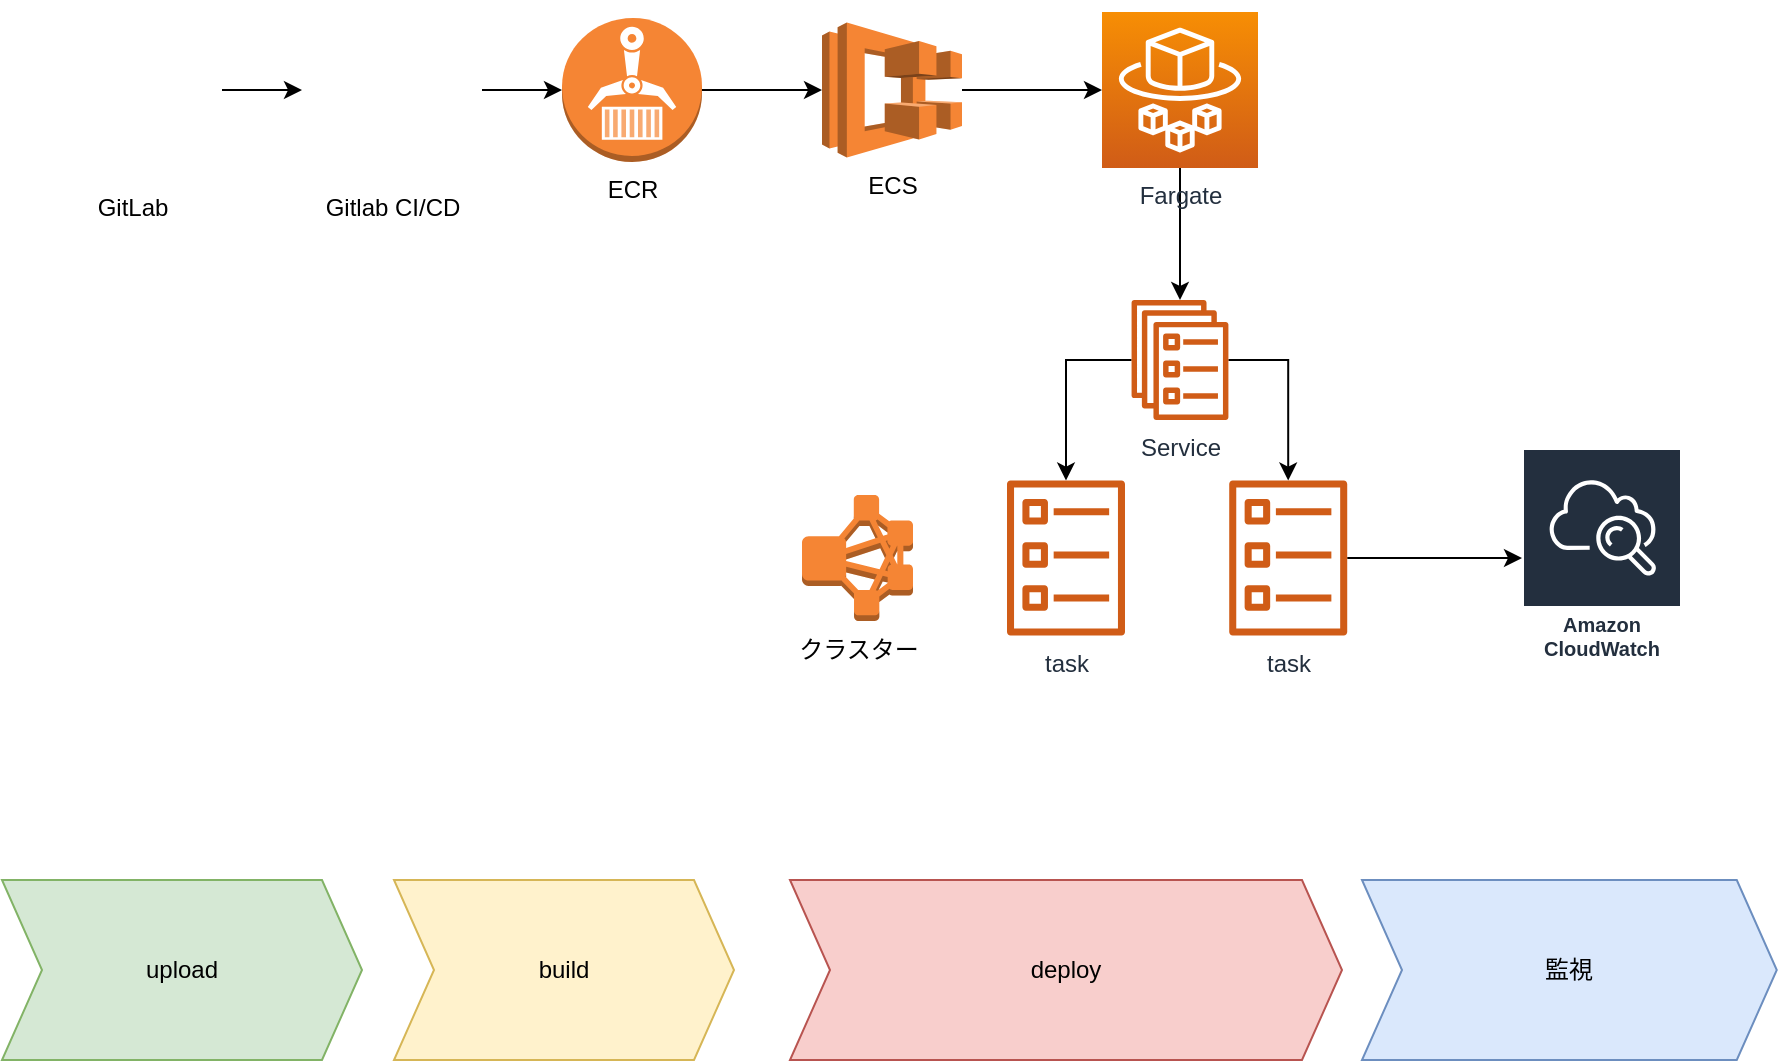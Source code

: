 <mxfile version="13.10.4" type="github"><diagram id="HuS5JXKCkpTlU-uOXUIF" name="Page-1"><mxGraphModel dx="786" dy="514" grid="1" gridSize="10" guides="1" tooltips="1" connect="1" arrows="1" fold="1" page="1" pageScale="1" pageWidth="827" pageHeight="1169" math="0" shadow="0"><root><mxCell id="0"/><mxCell id="1" parent="0"/><mxCell id="lDHNUuKEwj0EW5Pb3TRe-19" style="edgeStyle=orthogonalEdgeStyle;rounded=0;orthogonalLoop=1;jettySize=auto;html=1;entryX=0;entryY=0.5;entryDx=0;entryDy=0;" edge="1" parent="1" source="lDHNUuKEwj0EW5Pb3TRe-4" target="lDHNUuKEwj0EW5Pb3TRe-13"><mxGeometry relative="1" as="geometry"/></mxCell><mxCell id="lDHNUuKEwj0EW5Pb3TRe-4" value="GitLab&lt;br&gt;" style="shape=image;html=1;verticalAlign=top;verticalLabelPosition=bottom;labelBackgroundColor=#ffffff;imageAspect=0;aspect=fixed;image=https://cdn4.iconfinder.com/data/icons/logos-and-brands/512/144_Gitlab_logo_logos-128.png" vertex="1" parent="1"><mxGeometry x="40" y="80" width="90" height="90" as="geometry"/></mxCell><mxCell id="lDHNUuKEwj0EW5Pb3TRe-5" value="クラスター" style="outlineConnect=0;dashed=0;verticalLabelPosition=bottom;verticalAlign=top;align=center;html=1;shape=mxgraph.aws3.emr_cluster;fillColor=#F58534;gradientColor=none;" vertex="1" parent="1"><mxGeometry x="420" y="327.5" width="55.5" height="63" as="geometry"/></mxCell><mxCell id="lDHNUuKEwj0EW5Pb3TRe-21" style="edgeStyle=orthogonalEdgeStyle;rounded=0;orthogonalLoop=1;jettySize=auto;html=1;" edge="1" parent="1" source="lDHNUuKEwj0EW5Pb3TRe-6" target="lDHNUuKEwj0EW5Pb3TRe-7"><mxGeometry relative="1" as="geometry"/></mxCell><mxCell id="lDHNUuKEwj0EW5Pb3TRe-6" value="ECR" style="outlineConnect=0;dashed=0;verticalLabelPosition=bottom;verticalAlign=top;align=center;html=1;shape=mxgraph.aws3.ecr;fillColor=#F58534;gradientColor=none;" vertex="1" parent="1"><mxGeometry x="300" y="89" width="70" height="72" as="geometry"/></mxCell><mxCell id="lDHNUuKEwj0EW5Pb3TRe-22" style="edgeStyle=orthogonalEdgeStyle;rounded=0;orthogonalLoop=1;jettySize=auto;html=1;" edge="1" parent="1" source="lDHNUuKEwj0EW5Pb3TRe-7" target="lDHNUuKEwj0EW5Pb3TRe-14"><mxGeometry relative="1" as="geometry"/></mxCell><mxCell id="lDHNUuKEwj0EW5Pb3TRe-7" value="ECS" style="outlineConnect=0;dashed=0;verticalLabelPosition=bottom;verticalAlign=top;align=center;html=1;shape=mxgraph.aws3.ecs;fillColor=#F58534;gradientColor=none;" vertex="1" parent="1"><mxGeometry x="430" y="91.25" width="70" height="67.5" as="geometry"/></mxCell><mxCell id="lDHNUuKEwj0EW5Pb3TRe-16" style="edgeStyle=orthogonalEdgeStyle;rounded=0;orthogonalLoop=1;jettySize=auto;html=1;" edge="1" parent="1" source="lDHNUuKEwj0EW5Pb3TRe-8" target="lDHNUuKEwj0EW5Pb3TRe-9"><mxGeometry relative="1" as="geometry"/></mxCell><mxCell id="lDHNUuKEwj0EW5Pb3TRe-18" style="edgeStyle=orthogonalEdgeStyle;rounded=0;orthogonalLoop=1;jettySize=auto;html=1;" edge="1" parent="1" source="lDHNUuKEwj0EW5Pb3TRe-8" target="lDHNUuKEwj0EW5Pb3TRe-17"><mxGeometry relative="1" as="geometry"/></mxCell><mxCell id="lDHNUuKEwj0EW5Pb3TRe-8" value="Service" style="outlineConnect=0;fontColor=#232F3E;gradientColor=none;fillColor=#D05C17;strokeColor=none;dashed=0;verticalLabelPosition=bottom;verticalAlign=top;align=center;html=1;fontSize=12;fontStyle=0;aspect=fixed;pointerEvents=1;shape=mxgraph.aws4.ecs_service;" vertex="1" parent="1"><mxGeometry x="584.38" y="230" width="49.23" height="60" as="geometry"/></mxCell><mxCell id="lDHNUuKEwj0EW5Pb3TRe-9" value="task" style="outlineConnect=0;fontColor=#232F3E;gradientColor=none;fillColor=#D05C17;strokeColor=none;dashed=0;verticalLabelPosition=bottom;verticalAlign=top;align=center;html=1;fontSize=12;fontStyle=0;aspect=fixed;pointerEvents=1;shape=mxgraph.aws4.ecs_task;" vertex="1" parent="1"><mxGeometry x="522.5" y="320" width="59" height="78" as="geometry"/></mxCell><mxCell id="lDHNUuKEwj0EW5Pb3TRe-11" value="upload" style="shape=step;perimeter=stepPerimeter;whiteSpace=wrap;html=1;fixedSize=1;fillColor=#d5e8d4;strokeColor=#82b366;" vertex="1" parent="1"><mxGeometry x="20" y="520" width="180" height="90" as="geometry"/></mxCell><mxCell id="lDHNUuKEwj0EW5Pb3TRe-12" value="build" style="shape=step;perimeter=stepPerimeter;whiteSpace=wrap;html=1;fixedSize=1;fillColor=#fff2cc;strokeColor=#d6b656;" vertex="1" parent="1"><mxGeometry x="216" y="520" width="170" height="90" as="geometry"/></mxCell><mxCell id="lDHNUuKEwj0EW5Pb3TRe-20" style="edgeStyle=orthogonalEdgeStyle;rounded=0;orthogonalLoop=1;jettySize=auto;html=1;" edge="1" parent="1" source="lDHNUuKEwj0EW5Pb3TRe-13" target="lDHNUuKEwj0EW5Pb3TRe-6"><mxGeometry relative="1" as="geometry"/></mxCell><mxCell id="lDHNUuKEwj0EW5Pb3TRe-13" value="Gitlab CI/CD" style="shape=image;html=1;verticalAlign=top;verticalLabelPosition=bottom;labelBackgroundColor=#ffffff;imageAspect=0;aspect=fixed;image=https://cdn4.iconfinder.com/data/icons/logos-and-brands/512/144_Gitlab_logo_logos-128.png" vertex="1" parent="1"><mxGeometry x="170" y="80" width="90" height="90" as="geometry"/></mxCell><mxCell id="lDHNUuKEwj0EW5Pb3TRe-15" style="edgeStyle=orthogonalEdgeStyle;rounded=0;orthogonalLoop=1;jettySize=auto;html=1;" edge="1" parent="1" source="lDHNUuKEwj0EW5Pb3TRe-14" target="lDHNUuKEwj0EW5Pb3TRe-8"><mxGeometry relative="1" as="geometry"/></mxCell><mxCell id="lDHNUuKEwj0EW5Pb3TRe-14" value="Fargate" style="outlineConnect=0;fontColor=#232F3E;gradientColor=#F78E04;gradientDirection=north;fillColor=#D05C17;strokeColor=#ffffff;dashed=0;verticalLabelPosition=bottom;verticalAlign=top;align=center;html=1;fontSize=12;fontStyle=0;aspect=fixed;shape=mxgraph.aws4.resourceIcon;resIcon=mxgraph.aws4.fargate;" vertex="1" parent="1"><mxGeometry x="570" y="86" width="78" height="78" as="geometry"/></mxCell><mxCell id="lDHNUuKEwj0EW5Pb3TRe-26" style="edgeStyle=orthogonalEdgeStyle;rounded=0;orthogonalLoop=1;jettySize=auto;html=1;" edge="1" parent="1" source="lDHNUuKEwj0EW5Pb3TRe-17" target="lDHNUuKEwj0EW5Pb3TRe-25"><mxGeometry relative="1" as="geometry"/></mxCell><mxCell id="lDHNUuKEwj0EW5Pb3TRe-17" value="task" style="outlineConnect=0;fontColor=#232F3E;gradientColor=none;fillColor=#D05C17;strokeColor=none;dashed=0;verticalLabelPosition=bottom;verticalAlign=top;align=center;html=1;fontSize=12;fontStyle=0;aspect=fixed;pointerEvents=1;shape=mxgraph.aws4.ecs_task;" vertex="1" parent="1"><mxGeometry x="633.61" y="320" width="59" height="78" as="geometry"/></mxCell><mxCell id="lDHNUuKEwj0EW5Pb3TRe-23" value="deploy" style="shape=step;perimeter=stepPerimeter;whiteSpace=wrap;html=1;fixedSize=1;fillColor=#f8cecc;strokeColor=#b85450;" vertex="1" parent="1"><mxGeometry x="414" y="520" width="276" height="90" as="geometry"/></mxCell><mxCell id="lDHNUuKEwj0EW5Pb3TRe-25" value="Amazon CloudWatch" style="outlineConnect=0;fontColor=#232F3E;gradientColor=none;strokeColor=#ffffff;fillColor=#232F3E;dashed=0;verticalLabelPosition=middle;verticalAlign=bottom;align=center;html=1;whiteSpace=wrap;fontSize=10;fontStyle=1;spacing=3;shape=mxgraph.aws4.productIcon;prIcon=mxgraph.aws4.cloudwatch;" vertex="1" parent="1"><mxGeometry x="780" y="304" width="80" height="110" as="geometry"/></mxCell><mxCell id="lDHNUuKEwj0EW5Pb3TRe-27" value="監視" style="shape=step;perimeter=stepPerimeter;whiteSpace=wrap;html=1;fixedSize=1;fillColor=#dae8fc;strokeColor=#6c8ebf;" vertex="1" parent="1"><mxGeometry x="700" y="520" width="207.39" height="90" as="geometry"/></mxCell></root></mxGraphModel></diagram></mxfile>